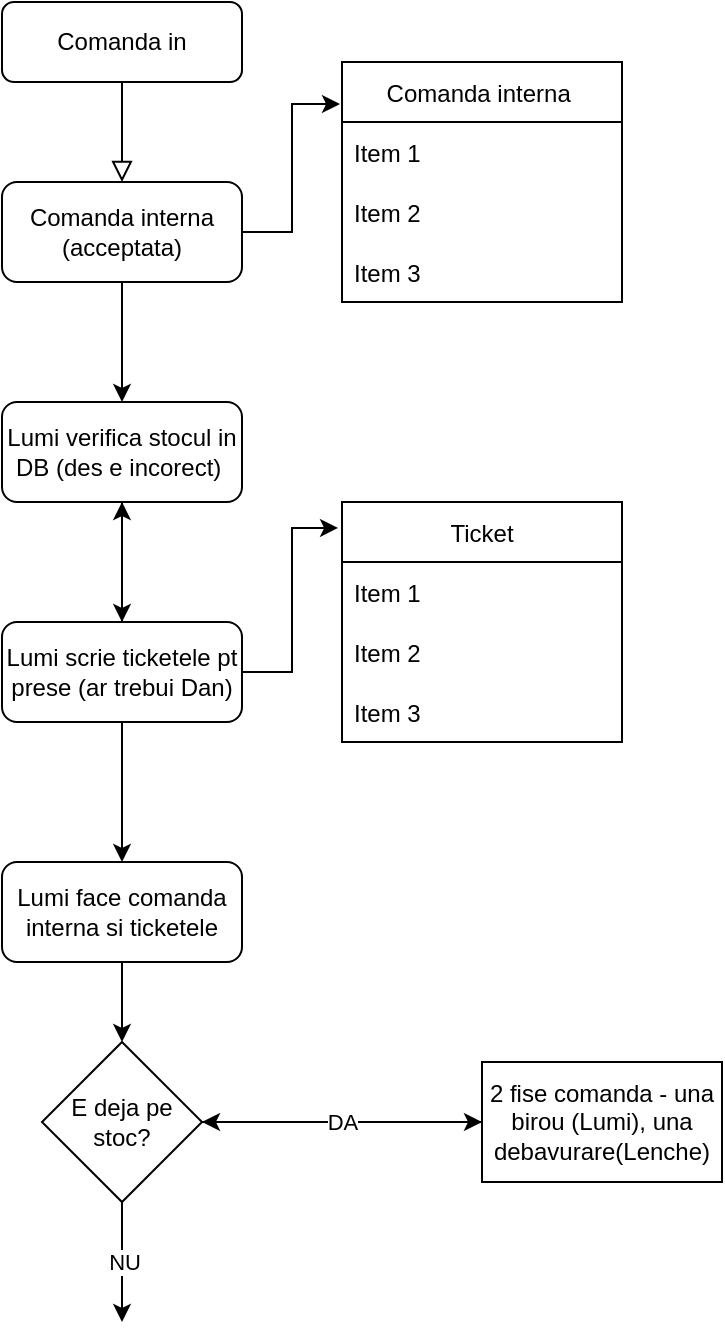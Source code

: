 <mxfile version="15.7.3" type="github">
  <diagram id="C5RBs43oDa-KdzZeNtuy" name="Page-1">
    <mxGraphModel dx="1422" dy="766" grid="1" gridSize="10" guides="1" tooltips="1" connect="1" arrows="1" fold="1" page="1" pageScale="1" pageWidth="827" pageHeight="1169" math="0" shadow="0">
      <root>
        <mxCell id="WIyWlLk6GJQsqaUBKTNV-0" />
        <mxCell id="WIyWlLk6GJQsqaUBKTNV-1" parent="WIyWlLk6GJQsqaUBKTNV-0" />
        <mxCell id="WIyWlLk6GJQsqaUBKTNV-2" value="" style="rounded=0;html=1;jettySize=auto;orthogonalLoop=1;fontSize=11;endArrow=block;endFill=0;endSize=8;strokeWidth=1;shadow=0;labelBackgroundColor=none;edgeStyle=orthogonalEdgeStyle;" parent="WIyWlLk6GJQsqaUBKTNV-1" source="WIyWlLk6GJQsqaUBKTNV-3" edge="1">
          <mxGeometry relative="1" as="geometry">
            <mxPoint x="400" y="170" as="targetPoint" />
          </mxGeometry>
        </mxCell>
        <mxCell id="WIyWlLk6GJQsqaUBKTNV-3" value="Comanda in" style="rounded=1;whiteSpace=wrap;html=1;fontSize=12;glass=0;strokeWidth=1;shadow=0;" parent="WIyWlLk6GJQsqaUBKTNV-1" vertex="1">
          <mxGeometry x="340" y="80" width="120" height="40" as="geometry" />
        </mxCell>
        <mxCell id="q8qoteSag4bHkMR6Cs9O-3" value="" style="edgeStyle=orthogonalEdgeStyle;rounded=0;orthogonalLoop=1;jettySize=auto;html=1;entryX=-0.007;entryY=0.175;entryDx=0;entryDy=0;entryPerimeter=0;" edge="1" parent="WIyWlLk6GJQsqaUBKTNV-1" source="q8qoteSag4bHkMR6Cs9O-1" target="q8qoteSag4bHkMR6Cs9O-13">
          <mxGeometry relative="1" as="geometry">
            <mxPoint x="510" y="195" as="targetPoint" />
          </mxGeometry>
        </mxCell>
        <mxCell id="q8qoteSag4bHkMR6Cs9O-18" value="" style="edgeStyle=orthogonalEdgeStyle;rounded=0;orthogonalLoop=1;jettySize=auto;html=1;" edge="1" parent="WIyWlLk6GJQsqaUBKTNV-1" source="q8qoteSag4bHkMR6Cs9O-1">
          <mxGeometry relative="1" as="geometry">
            <mxPoint x="400" y="280" as="targetPoint" />
          </mxGeometry>
        </mxCell>
        <mxCell id="q8qoteSag4bHkMR6Cs9O-1" value="Comanda interna (acceptata)" style="rounded=1;whiteSpace=wrap;html=1;" vertex="1" parent="WIyWlLk6GJQsqaUBKTNV-1">
          <mxGeometry x="340" y="170" width="120" height="50" as="geometry" />
        </mxCell>
        <UserObject label="Comanda interna " link="https://github.com/VladMiu/Vulcom/blob/main/Poze Documente Vulcom/comandaInterna.jpg" id="q8qoteSag4bHkMR6Cs9O-13">
          <mxCell style="swimlane;fontStyle=0;childLayout=stackLayout;horizontal=1;startSize=30;horizontalStack=0;resizeParent=1;resizeParentMax=0;resizeLast=0;collapsible=1;marginBottom=0;rounded=0;" vertex="1" parent="WIyWlLk6GJQsqaUBKTNV-1">
            <mxGeometry x="510" y="110" width="140" height="120" as="geometry" />
          </mxCell>
        </UserObject>
        <mxCell id="q8qoteSag4bHkMR6Cs9O-14" value="Item 1" style="text;strokeColor=none;fillColor=none;align=left;verticalAlign=middle;spacingLeft=4;spacingRight=4;overflow=hidden;points=[[0,0.5],[1,0.5]];portConstraint=eastwest;rotatable=0;rounded=0;" vertex="1" parent="q8qoteSag4bHkMR6Cs9O-13">
          <mxGeometry y="30" width="140" height="30" as="geometry" />
        </mxCell>
        <mxCell id="q8qoteSag4bHkMR6Cs9O-15" value="Item 2" style="text;strokeColor=none;fillColor=none;align=left;verticalAlign=middle;spacingLeft=4;spacingRight=4;overflow=hidden;points=[[0,0.5],[1,0.5]];portConstraint=eastwest;rotatable=0;rounded=0;" vertex="1" parent="q8qoteSag4bHkMR6Cs9O-13">
          <mxGeometry y="60" width="140" height="30" as="geometry" />
        </mxCell>
        <mxCell id="q8qoteSag4bHkMR6Cs9O-16" value="Item 3" style="text;strokeColor=none;fillColor=none;align=left;verticalAlign=middle;spacingLeft=4;spacingRight=4;overflow=hidden;points=[[0,0.5],[1,0.5]];portConstraint=eastwest;rotatable=0;rounded=0;" vertex="1" parent="q8qoteSag4bHkMR6Cs9O-13">
          <mxGeometry y="90" width="140" height="30" as="geometry" />
        </mxCell>
        <mxCell id="q8qoteSag4bHkMR6Cs9O-21" value="" style="edgeStyle=orthogonalEdgeStyle;rounded=0;orthogonalLoop=1;jettySize=auto;html=1;" edge="1" parent="WIyWlLk6GJQsqaUBKTNV-1" source="q8qoteSag4bHkMR6Cs9O-19">
          <mxGeometry relative="1" as="geometry">
            <mxPoint x="400" y="390" as="targetPoint" />
          </mxGeometry>
        </mxCell>
        <mxCell id="q8qoteSag4bHkMR6Cs9O-19" value="&lt;span&gt;Lumi verifica stocul in DB (des e incorect)&amp;nbsp;&lt;br&gt;&lt;/span&gt;" style="rounded=1;whiteSpace=wrap;html=1;" vertex="1" parent="WIyWlLk6GJQsqaUBKTNV-1">
          <mxGeometry x="340" y="280" width="120" height="50" as="geometry" />
        </mxCell>
        <mxCell id="q8qoteSag4bHkMR6Cs9O-22" value="" style="edgeStyle=orthogonalEdgeStyle;rounded=0;orthogonalLoop=1;jettySize=auto;html=1;exitX=0.5;exitY=0;exitDx=0;exitDy=0;" edge="1" parent="WIyWlLk6GJQsqaUBKTNV-1" source="q8qoteSag4bHkMR6Cs9O-20" target="q8qoteSag4bHkMR6Cs9O-19">
          <mxGeometry relative="1" as="geometry" />
        </mxCell>
        <mxCell id="q8qoteSag4bHkMR6Cs9O-27" value="" style="edgeStyle=orthogonalEdgeStyle;rounded=0;orthogonalLoop=1;jettySize=auto;html=1;entryX=-0.014;entryY=0.108;entryDx=0;entryDy=0;entryPerimeter=0;" edge="1" parent="WIyWlLk6GJQsqaUBKTNV-1" source="q8qoteSag4bHkMR6Cs9O-20" target="q8qoteSag4bHkMR6Cs9O-23">
          <mxGeometry relative="1" as="geometry" />
        </mxCell>
        <mxCell id="q8qoteSag4bHkMR6Cs9O-29" value="" style="edgeStyle=orthogonalEdgeStyle;rounded=0;orthogonalLoop=1;jettySize=auto;html=1;" edge="1" parent="WIyWlLk6GJQsqaUBKTNV-1" source="q8qoteSag4bHkMR6Cs9O-20" target="q8qoteSag4bHkMR6Cs9O-28">
          <mxGeometry relative="1" as="geometry" />
        </mxCell>
        <mxCell id="q8qoteSag4bHkMR6Cs9O-20" value="Lumi scrie ticketele pt prese (ar trebui Dan)" style="whiteSpace=wrap;html=1;rounded=1;" vertex="1" parent="WIyWlLk6GJQsqaUBKTNV-1">
          <mxGeometry x="340" y="390" width="120" height="50" as="geometry" />
        </mxCell>
        <UserObject label="Ticket" link="https://github.com/VladMiu/Vulcom/blob/main/Poze Documente Vulcom/ticket_etMinus.jpg" id="q8qoteSag4bHkMR6Cs9O-23">
          <mxCell style="swimlane;fontStyle=0;childLayout=stackLayout;horizontal=1;startSize=30;horizontalStack=0;resizeParent=1;resizeParentMax=0;resizeLast=0;collapsible=1;marginBottom=0;rounded=0;" vertex="1" parent="WIyWlLk6GJQsqaUBKTNV-1">
            <mxGeometry x="510" y="330" width="140" height="120" as="geometry" />
          </mxCell>
        </UserObject>
        <mxCell id="q8qoteSag4bHkMR6Cs9O-24" value="Item 1" style="text;strokeColor=none;fillColor=none;align=left;verticalAlign=middle;spacingLeft=4;spacingRight=4;overflow=hidden;points=[[0,0.5],[1,0.5]];portConstraint=eastwest;rotatable=0;rounded=0;" vertex="1" parent="q8qoteSag4bHkMR6Cs9O-23">
          <mxGeometry y="30" width="140" height="30" as="geometry" />
        </mxCell>
        <mxCell id="q8qoteSag4bHkMR6Cs9O-25" value="Item 2" style="text;strokeColor=none;fillColor=none;align=left;verticalAlign=middle;spacingLeft=4;spacingRight=4;overflow=hidden;points=[[0,0.5],[1,0.5]];portConstraint=eastwest;rotatable=0;rounded=0;" vertex="1" parent="q8qoteSag4bHkMR6Cs9O-23">
          <mxGeometry y="60" width="140" height="30" as="geometry" />
        </mxCell>
        <mxCell id="q8qoteSag4bHkMR6Cs9O-26" value="Item 3" style="text;strokeColor=none;fillColor=none;align=left;verticalAlign=middle;spacingLeft=4;spacingRight=4;overflow=hidden;points=[[0,0.5],[1,0.5]];portConstraint=eastwest;rotatable=0;rounded=0;" vertex="1" parent="q8qoteSag4bHkMR6Cs9O-23">
          <mxGeometry y="90" width="140" height="30" as="geometry" />
        </mxCell>
        <mxCell id="q8qoteSag4bHkMR6Cs9O-31" value="" style="edgeStyle=orthogonalEdgeStyle;rounded=0;orthogonalLoop=1;jettySize=auto;html=1;entryX=0.5;entryY=0;entryDx=0;entryDy=0;" edge="1" parent="WIyWlLk6GJQsqaUBKTNV-1" source="q8qoteSag4bHkMR6Cs9O-28" target="q8qoteSag4bHkMR6Cs9O-32">
          <mxGeometry relative="1" as="geometry">
            <mxPoint x="400" y="630" as="targetPoint" />
          </mxGeometry>
        </mxCell>
        <mxCell id="q8qoteSag4bHkMR6Cs9O-28" value="Lumi face comanda interna si ticketele" style="whiteSpace=wrap;html=1;rounded=1;" vertex="1" parent="WIyWlLk6GJQsqaUBKTNV-1">
          <mxGeometry x="340" y="510" width="120" height="50" as="geometry" />
        </mxCell>
        <mxCell id="q8qoteSag4bHkMR6Cs9O-42" value="NU" style="edgeStyle=orthogonalEdgeStyle;rounded=0;orthogonalLoop=1;jettySize=auto;html=1;exitX=0.5;exitY=1;exitDx=0;exitDy=0;" edge="1" parent="WIyWlLk6GJQsqaUBKTNV-1" source="q8qoteSag4bHkMR6Cs9O-32">
          <mxGeometry relative="1" as="geometry">
            <mxPoint x="400" y="740" as="targetPoint" />
          </mxGeometry>
        </mxCell>
        <mxCell id="q8qoteSag4bHkMR6Cs9O-32" value="E deja pe stoc?" style="rhombus;whiteSpace=wrap;html=1;rounded=0;" vertex="1" parent="WIyWlLk6GJQsqaUBKTNV-1">
          <mxGeometry x="360" y="600" width="80" height="80" as="geometry" />
        </mxCell>
        <mxCell id="q8qoteSag4bHkMR6Cs9O-37" value="" style="edgeStyle=orthogonalEdgeStyle;rounded=0;orthogonalLoop=1;jettySize=auto;html=1;" edge="1" parent="WIyWlLk6GJQsqaUBKTNV-1" source="q8qoteSag4bHkMR6Cs9O-33" target="q8qoteSag4bHkMR6Cs9O-32">
          <mxGeometry relative="1" as="geometry" />
        </mxCell>
        <mxCell id="q8qoteSag4bHkMR6Cs9O-33" value="2 fise comanda - una birou (Lumi), una debavurare(Lenche)" style="whiteSpace=wrap;html=1;rounded=0;" vertex="1" parent="WIyWlLk6GJQsqaUBKTNV-1">
          <mxGeometry x="580" y="610" width="120" height="60" as="geometry" />
        </mxCell>
        <mxCell id="q8qoteSag4bHkMR6Cs9O-35" value="" style="endArrow=classic;html=1;rounded=0;exitX=1;exitY=0.5;exitDx=0;exitDy=0;entryX=0;entryY=0.5;entryDx=0;entryDy=0;" edge="1" parent="WIyWlLk6GJQsqaUBKTNV-1" source="q8qoteSag4bHkMR6Cs9O-32" target="q8qoteSag4bHkMR6Cs9O-33">
          <mxGeometry relative="1" as="geometry">
            <mxPoint x="460" y="669.5" as="sourcePoint" />
            <mxPoint x="490" y="670" as="targetPoint" />
          </mxGeometry>
        </mxCell>
        <mxCell id="q8qoteSag4bHkMR6Cs9O-36" value="DA" style="edgeLabel;resizable=0;html=1;align=center;verticalAlign=middle;rounded=0;" connectable="0" vertex="1" parent="q8qoteSag4bHkMR6Cs9O-35">
          <mxGeometry relative="1" as="geometry" />
        </mxCell>
      </root>
    </mxGraphModel>
  </diagram>
</mxfile>

